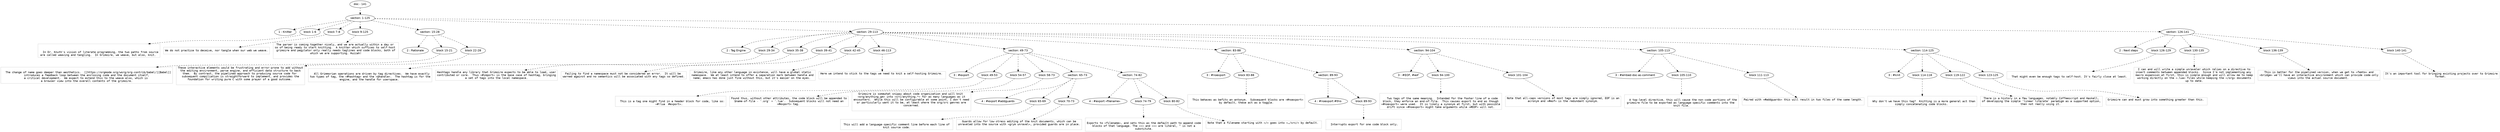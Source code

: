digraph hierarchy {

node [fontname=Helvetica]
edge [style=dashed]

doc_0 [label="doc - 141"]


doc_0 -> { section_1}
{rank=same; section_1}

section_1 [label="section: 1-125"]


section_1 -> { header_2 block_3 block_4 block_5 section_6 section_7 section_8}
{rank=same; header_2 block_3 block_4 block_5 section_6 section_7 section_8}

header_2 [label="1 : Knitter"]

block_3 [label="block 1-6"]

block_4 [label="block 7-8"]

block_5 [label="block 9-125"]

section_6 [label="section: 15-28"]

section_7 [label="section: 29-113"]

section_8 [label="section: 126-141"]



block_3 -> leaf_9
leaf_9  [color=Gray,shape=rectangle,fontname=Inconsolata,label="

  In Dr. Knuth's vision of literate programming, the two paths from source
are called weaving and tangling.  In Grimoire, we weave, but also, knit. 
"]

block_4 -> leaf_10
leaf_10  [color=Gray,shape=rectangle,fontname=Inconsolata,label="We do not practice to deceive, nor tangle when our web we weave.
"]

block_5 -> leaf_11
leaf_11  [color=Gray,shape=rectangle,fontname=Inconsolata,label="The parser is coming together nicely, and we are actually within a day or 
so of being ready to start knitting.  A knitter which suffices to self-host 
grimoire and pegylator only really needs taglines and code blocks, both of
which we are supporting. Huzzah!

"]
section_6 -> { header_12 block_13 block_14}
{rank=same; header_12 block_13 block_14}

header_12 [label="2 : Rationale"]

block_13 [label="block 15-21"]

block_14 [label="block 22-28"]



block_13 -> leaf_15
leaf_15  [color=Gray,shape=rectangle,fontname=Inconsolata,label="
  The change of name goes deeper than aesthetics.  [[https://orgmode.org/worg/org-contrib/babel/][Babel]]
introduces a feedback loop between the enclosing code and the document itself,
a critical development.  We expect to extend this to the weave also, which is 
a browser view into the overall contents of the grimoire.
"]

block_14 -> leaf_16
leaf_16  [color=Gray,shape=rectangle,fontname=Inconsolata,label="These interactive elements would be frustrating and error-prone to add without
the editing environment, parse engine, and efficient data structure to back
them.  By contrast, the pipelined approach to producing source code for 
subsequent compiliation is straightforward to implement, and provides the
foundation for writing pure C with some prayer of a good outcome. 

"]
section_7 -> { header_17 block_18 block_19 block_20 block_21 block_22 section_23 section_24 section_25 section_26 section_27}
{rank=same; header_17 block_18 block_19 block_20 block_21 block_22 section_23 section_24 section_25 section_26 section_27}

header_17 [label="2 : Tag Engine"]

block_18 [label="block 29-34"]

block_19 [label="block 35-38"]

block_20 [label="block 39-41"]

block_21 [label="block 42-45"]

block_22 [label="block 46-113"]

section_23 [label="section: 49-73"]

section_24 [label="section: 83-88"]

section_25 [label="section: 94-104"]

section_26 [label="section: 105-113"]

section_27 [label="section: 114-125"]



block_18 -> leaf_28
leaf_28  [color=Gray,shape=rectangle,fontname=Inconsolata,label="
  All Grimmorian operations are driven by tag directives.  We have exactly
two types of tag, the =#hashtag= and the =@handle=.  The hashtag is for the
engine, and the handle for userspace. 
"]

block_19 -> leaf_29
leaf_29  [color=Gray,shape=rectangle,fontname=Inconsolata,label="Hashtags handle any library that Grimoire expects to be able to load, user
contributed or core.  Thus =#import= is the base case of hashtag, bringing
a set of tags into the local namespace.
"]

block_20 -> leaf_30
leaf_30  [color=Gray,shape=rectangle,fontname=Inconsolata,label="Failing to find a namespace must not be considered an error.  It will be 
warned against and no semantics will be associated with any tags so defined.
"]

block_21 -> leaf_31
leaf_31  [color=Gray,shape=rectangle,fontname=Inconsolata,label="Grimoire, like any other language in existence, will have a global static
namespace.  We at least intend to offer a separation mark between handle and
name; emacs has done just fine without this, but it's easier on the eyes. 
"]

block_22 -> leaf_32
leaf_32  [color=Gray,shape=rectangle,fontname=Inconsolata,label="Here we intend to stick to the tags we need to knit a self-hosting Grimoire. 

"]
section_23 -> { header_33 block_34 block_35 block_36 section_37 section_38}
{rank=same; header_33 block_34 block_35 block_36 section_37 section_38}

header_33 [label="3 : #export"]

block_34 [label="block 49-53"]

block_35 [label="block 54-57"]

block_36 [label="block 58-73"]

section_37 [label="section: 65-73"]

section_38 [label="section: 74-82"]



block_34 -> leaf_39
leaf_39  [color=Gray,shape=rectangle,fontname=Inconsolata,label="
  This is a tag one might find in a header block for code, like so:
=#!lua  #export=.  
"]

block_35 -> leaf_40
leaf_40  [color=Gray,shape=rectangle,fontname=Inconsolata,label="Found thus, without other attributes, the code block will be appended to
$name-of-file - '.org' + '.lua'.  Subsequent blocks will not need an
=#export= tag. 
"]

block_36 -> leaf_41
leaf_41  [color=Gray,shape=rectangle,fontname=Inconsolata,label="Grimoire is somewhat snippy about code organization and will knit 
=org/anything.gm= into =src/anything.*= for as many languages as it
encounters.  While this will be configurable at some point, I don't need
or particularly want it to be, at least where the org/src genres are
concerned.

"]
section_37 -> { header_42 block_43 block_44}
{rank=same; header_42 block_43 block_44}

header_42 [label="4 : #export #addguards"]

block_43 [label="block 65-69"]

block_44 [label="block 70-73"]



block_43 -> leaf_45
leaf_45  [color=Gray,shape=rectangle,fontname=Inconsolata,label="
 This will add a language-specific comment line before each line of 
knit source code.
"]

block_44 -> leaf_46
leaf_46  [color=Gray,shape=rectangle,fontname=Inconsolata,label="Guards allow for low-stress editing of the knit documents, which can be
unraveled into the source with =grym unravel=, provided guards are in place.

"]
section_38 -> { header_47 block_48 block_49}
{rank=same; header_47 block_48 block_49}

header_47 [label="4 : #export «filename»"]

block_48 [label="block 74-79"]

block_49 [label="block 80-82"]



block_48 -> leaf_50
leaf_50  [color=Gray,shape=rectangle,fontname=Inconsolata,label="
Exports to =filename=, and sets this as the default path to append code
blocks of that language. The =«= and =»= are literal, \" is not a
substitute.
"]

block_49 -> leaf_51
leaf_51  [color=Gray,shape=rectangle,fontname=Inconsolata,label="Note that a filename starting with =/= goes into =…/src/= by default. 

"]
section_24 -> { header_52 block_53 section_54}
{rank=same; header_52 block_53 section_54}

header_52 [label="3 : #noexport"]

block_53 [label="block 83-88"]

section_54 [label="section: 89-93"]



block_53 -> leaf_55
leaf_55  [color=Gray,shape=rectangle,fontname=Inconsolata,label="
  This behaves as befits an antonym.  Subsequent blocks are =#noexport=
by default, these act as a toggle.

"]
section_54 -> { header_56 block_57}
{rank=same; header_56 block_57}

header_56 [label="4 : #noexport #this"]

block_57 [label="block 89-93"]



block_57 -> leaf_58
leaf_58  [color=Gray,shape=rectangle,fontname=Inconsolata,label="
  Interrupts export for one code block only. 

"]
section_25 -> { header_59 block_60 block_61}
{rank=same; header_59 block_60 block_61}

header_59 [label="3 : #EOF, #eof"]

block_60 [label="block 94-100"]

block_61 [label="block 101-104"]



block_60 -> leaf_62
leaf_62  [color=Gray,shape=rectangle,fontname=Inconsolata,label="
  Two tags of the same meaning.  Intended for the footer line of a code
block, they enforce an end-of-file.  This causes export to end as though
=#noexport= were used.  It is likely a synonym at first, but with possible
drift since =#noexport= might take arguments while =#EOF= will not.
"]

block_61 -> leaf_63
leaf_63  [color=Gray,shape=rectangle,fontname=Inconsolata,label="Note that all-caps versions of most tags are simply ignored, EOF is an
acronym and =#eof= is the redundant synonym.

"]
section_26 -> { header_64 block_65 block_66}
{rank=same; header_64 block_65 block_66}

header_64 [label="3 : #embed-doc-as-comment"]

block_65 [label="block 105-110"]

block_66 [label="block 111-113"]



block_65 -> leaf_67
leaf_67  [color=Gray,shape=rectangle,fontname=Inconsolata,label="
  A top-level directive, this will cause the non-code portions of the
grimoire file to be exported as language-specific comments into the 
knit file.
"]

block_66 -> leaf_68
leaf_68  [color=Gray,shape=rectangle,fontname=Inconsolata,label="Paired with =#addguards= this will result in two files of the same length.

"]
section_27 -> { header_69 block_70 block_71 block_72}
{rank=same; header_69 block_70 block_71 block_72}

header_69 [label="3 : #knit"]

block_70 [label="block 114-118"]

block_71 [label="block 119-122"]

block_72 [label="block 123-125"]



block_70 -> leaf_73
leaf_73  [color=Gray,shape=rectangle,fontname=Inconsolata,label="
  Why don't we have this tag?  Knitting is a more general act than
simply concatenating code blocks. 
"]

block_71 -> leaf_74
leaf_74  [color=Gray,shape=rectangle,fontname=Inconsolata,label="There is a history in a few languages, notably Coffeescript and Haskell,
of developing the simple 'linear literate' paradigm as a supported option,
then not really using it. 
"]

block_72 -> leaf_75
leaf_75  [color=Gray,shape=rectangle,fontname=Inconsolata,label="Grimoire can and must grow into something greater than this. 

"]
section_8 -> { header_76 block_77 block_78 block_79 block_80}
{rank=same; header_76 block_77 block_78 block_79 block_80}

header_76 [label="2 : Next steps"]

block_77 [label="block 126-129"]

block_78 [label="block 130-135"]

block_79 [label="block 136-139"]

block_80 [label="block 140-141"]



block_77 -> leaf_81
leaf_81  [color=Gray,shape=rectangle,fontname=Inconsolata,label="
  That might even be enough tags to self-host. It's fairly close at least. 
"]

block_78 -> leaf_82
leaf_82  [color=Gray,shape=rectangle,fontname=Inconsolata,label="I can and will write a simple unraveler which relies on a directive to
insert comments between appended blocks.  Since I'm not implementing any 
macro expansion at first, this is simple enough and will allow me to keep
working directly on the =.lua= files while keeping the =/org= documents
up to date.
"]

block_79 -> leaf_83
leaf_83  [color=Gray,shape=rectangle,fontname=Inconsolata,label="This is better for the pipelined version, when we get to =femto= and
=bridge= we'll have an interactive environment which can provide code-only
views into the actual source document. 
"]

block_80 -> leaf_84
leaf_84  [color=Gray,shape=rectangle,fontname=Inconsolata,label="It's an important tool for bringing existing projects over to Grimoire
format. "]

}
